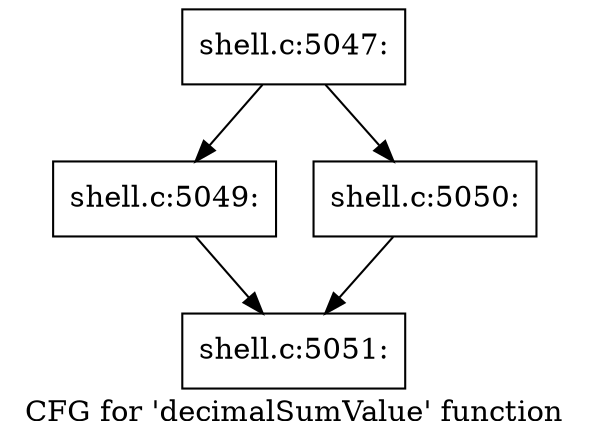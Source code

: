 digraph "CFG for 'decimalSumValue' function" {
	label="CFG for 'decimalSumValue' function";

	Node0x5602769b87a0 [shape=record,label="{shell.c:5047:}"];
	Node0x5602769b87a0 -> Node0x5602769b9cd0;
	Node0x5602769b87a0 -> Node0x5602769b8d30;
	Node0x5602769b9cd0 [shape=record,label="{shell.c:5049:}"];
	Node0x5602769b9cd0 -> Node0x5602769b8920;
	Node0x5602769b8d30 [shape=record,label="{shell.c:5050:}"];
	Node0x5602769b8d30 -> Node0x5602769b8920;
	Node0x5602769b8920 [shape=record,label="{shell.c:5051:}"];
}
